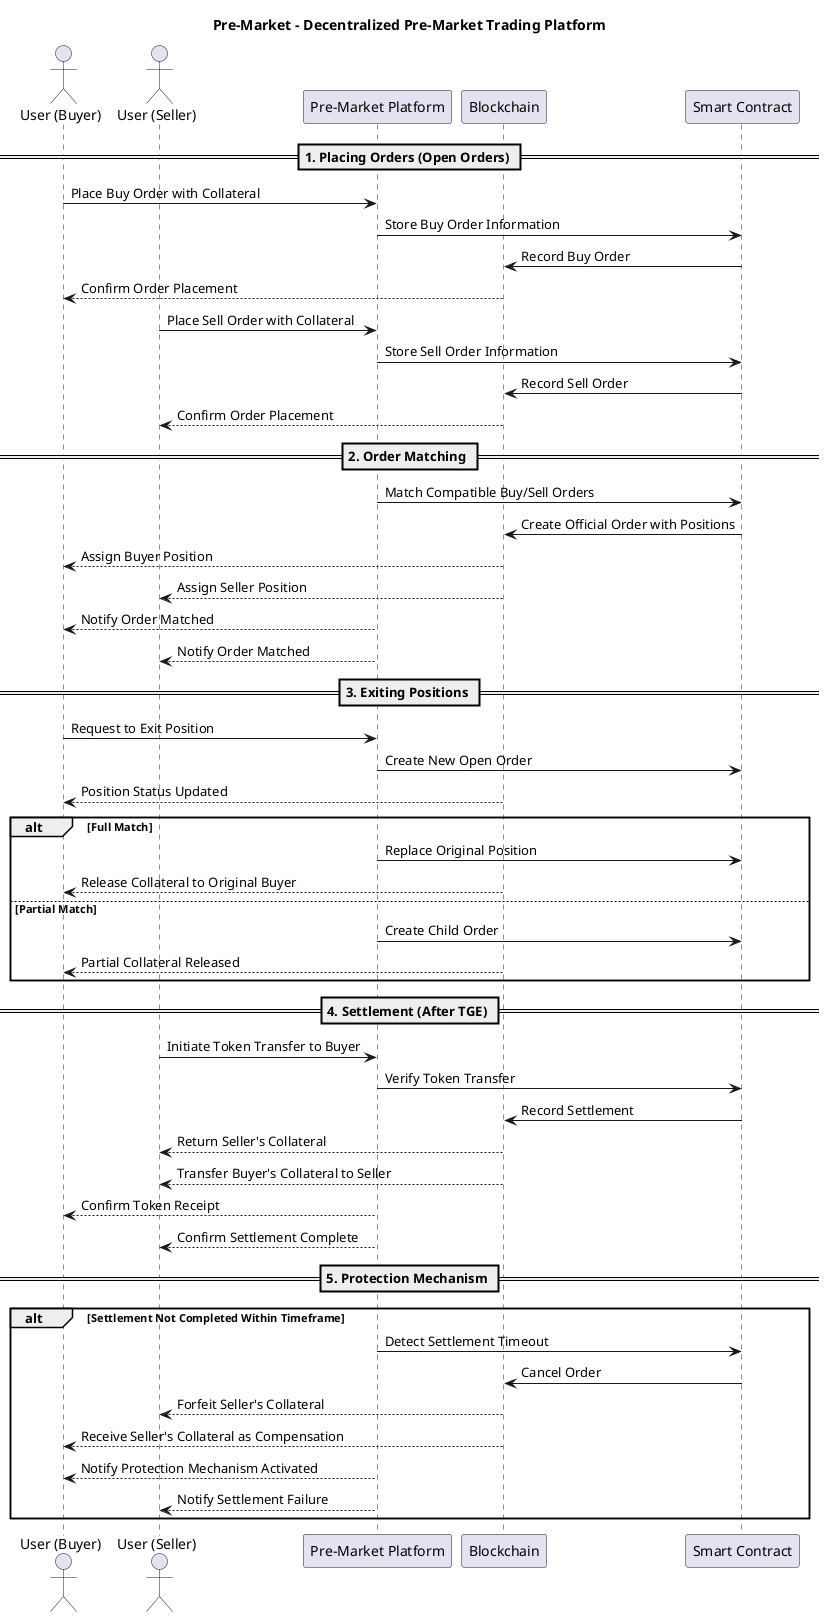@startuml Pre-Market-Sequence-Diagram

title Pre-Market - Decentralized Pre-Market Trading Platform

actor "User (Buyer)" as Buyer
actor "User (Seller)" as Seller
participant "Pre-Market Platform" as Platform
participant "Blockchain" as Blockchain
participant "Smart Contract" as Contract

== 1. Placing Orders (Open Orders) ==

Buyer -> Platform: Place Buy Order with Collateral
Platform -> Contract: Store Buy Order Information
Contract -> Blockchain: Record Buy Order
Blockchain --> Buyer: Confirm Order Placement

Seller -> Platform: Place Sell Order with Collateral
Platform -> Contract: Store Sell Order Information
Contract -> Blockchain: Record Sell Order
Blockchain --> Seller: Confirm Order Placement

== 2. Order Matching ==

Platform -> Contract: Match Compatible Buy/Sell Orders
Contract -> Blockchain: Create Official Order with Positions
Blockchain --> Buyer: Assign Buyer Position
Blockchain --> Seller: Assign Seller Position
Platform --> Buyer: Notify Order Matched
Platform --> Seller: Notify Order Matched

== 3. Exiting Positions ==

Buyer -> Platform: Request to Exit Position
Platform -> Contract: Create New Open Order
Blockchain --> Buyer: Position Status Updated

alt Full Match
    Platform -> Contract: Replace Original Position
    Blockchain --> Buyer: Release Collateral to Original Buyer
else Partial Match
    Platform -> Contract: Create Child Order
    Blockchain --> Buyer: Partial Collateral Released
end

== 4. Settlement (After TGE) ==

Seller -> Platform: Initiate Token Transfer to Buyer
Platform -> Contract: Verify Token Transfer
Contract -> Blockchain: Record Settlement
Blockchain --> Seller: Return Seller's Collateral
Blockchain --> Seller: Transfer Buyer's Collateral to Seller
Platform --> Buyer: Confirm Token Receipt
Platform --> Seller: Confirm Settlement Complete

== 5. Protection Mechanism ==

alt Settlement Not Completed Within Timeframe
    Platform -> Contract: Detect Settlement Timeout
    Contract -> Blockchain: Cancel Order
    Blockchain --> Seller: Forfeit Seller's Collateral
    Blockchain --> Buyer: Receive Seller's Collateral as Compensation
    Platform --> Buyer: Notify Protection Mechanism Activated
    Platform --> Seller: Notify Settlement Failure
end

@enduml
